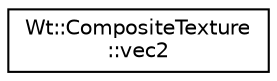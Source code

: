 digraph "Graphical Class Hierarchy"
{
 // LATEX_PDF_SIZE
  edge [fontname="Helvetica",fontsize="10",labelfontname="Helvetica",labelfontsize="10"];
  node [fontname="Helvetica",fontsize="10",shape=record];
  rankdir="LR";
  Node0 [label="Wt::CompositeTexture\l::vec2",height=0.2,width=0.4,color="black", fillcolor="white", style="filled",URL="$structWt_1_1CompositeTexture_1_1vec2.html",tooltip=" "];
}
